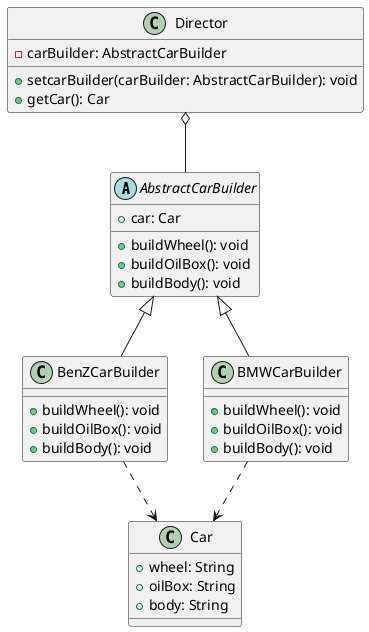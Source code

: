 @startuml

AbstractCarBuilder <|-- BenZCarBuilder
AbstractCarBuilder <|-- BMWCarBuilder

Director o-- AbstractCarBuilder
BenZCarBuilder ..> Car
BMWCarBuilder ..> Car

abstract AbstractCarBuilder{
+car: Car
+buildWheel(): void
+buildOilBox(): void
+buildBody(): void
}
class BenZCarBuilder{
+buildWheel(): void
+buildOilBox(): void
+buildBody(): void
}
class BMWCarBuilder{
+buildWheel(): void
+buildOilBox(): void
+buildBody(): void
}
class Car{
+wheel: String
+oilBox: String
+body: String
}
class Director{
-carBuilder: AbstractCarBuilder
+setcarBuilder(carBuilder: AbstractCarBuilder): void
+getCar(): Car
}

@enduml